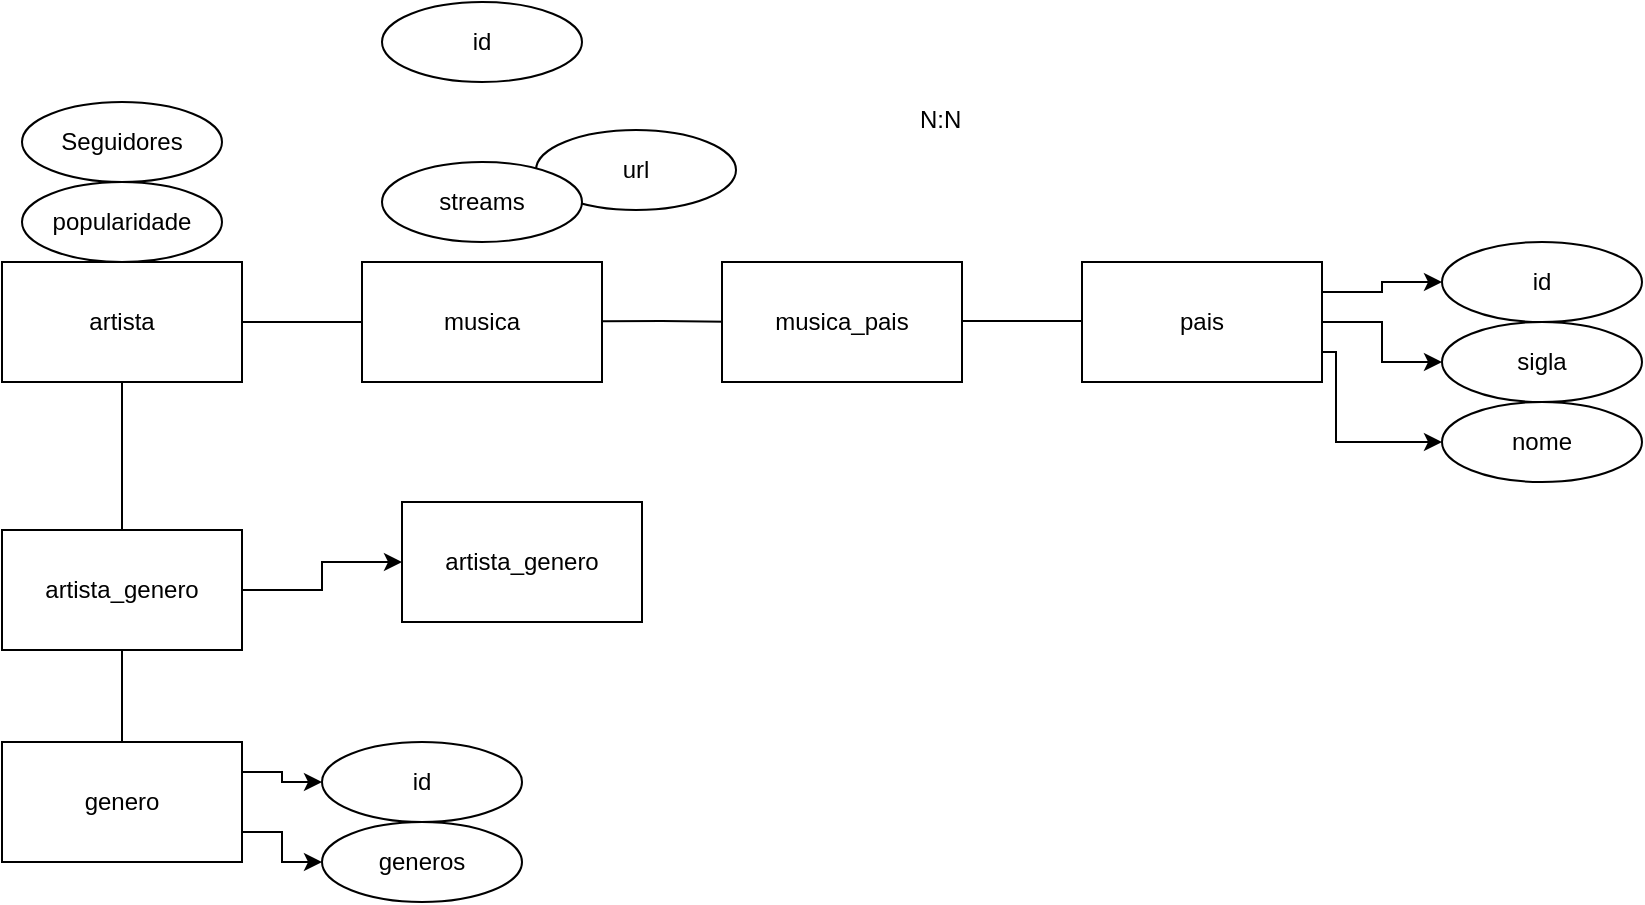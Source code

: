 <mxfile version="15.2.7" type="device"><diagram id="WVTUj1ju_fFfMvCJtNNu" name="Página-1"><mxGraphModel dx="1092" dy="494" grid="1" gridSize="10" guides="1" tooltips="1" connect="1" arrows="1" fold="1" page="1" pageScale="1" pageWidth="827" pageHeight="1169" math="0" shadow="0"><root><mxCell id="0"/><mxCell id="1" parent="0"/><mxCell id="uznIA-pcz1J96zIk5X8l-1" value="artista" style="rounded=0;whiteSpace=wrap;html=1;" parent="1" vertex="1"><mxGeometry x="7" y="200" width="120" height="60" as="geometry"/></mxCell><mxCell id="uznIA-pcz1J96zIk5X8l-46" value="" style="edgeStyle=orthogonalEdgeStyle;rounded=0;orthogonalLoop=1;jettySize=auto;html=1;" parent="1" source="uznIA-pcz1J96zIk5X8l-2" target="uznIA-pcz1J96zIk5X8l-44" edge="1"><mxGeometry relative="1" as="geometry"/></mxCell><mxCell id="uznIA-pcz1J96zIk5X8l-48" style="edgeStyle=orthogonalEdgeStyle;rounded=0;orthogonalLoop=1;jettySize=auto;html=1;exitX=1;exitY=0.75;exitDx=0;exitDy=0;entryX=0;entryY=0.5;entryDx=0;entryDy=0;" parent="1" source="uznIA-pcz1J96zIk5X8l-2" target="uznIA-pcz1J96zIk5X8l-45" edge="1"><mxGeometry relative="1" as="geometry"><Array as="points"><mxPoint x="674" y="245"/><mxPoint x="674" y="290"/></Array></mxGeometry></mxCell><mxCell id="uznIA-pcz1J96zIk5X8l-57" style="edgeStyle=orthogonalEdgeStyle;rounded=0;orthogonalLoop=1;jettySize=auto;html=1;exitX=1;exitY=0.25;exitDx=0;exitDy=0;entryX=0;entryY=0.5;entryDx=0;entryDy=0;" parent="1" source="uznIA-pcz1J96zIk5X8l-2" target="uznIA-pcz1J96zIk5X8l-43" edge="1"><mxGeometry relative="1" as="geometry"><Array as="points"><mxPoint x="697" y="215"/><mxPoint x="697" y="210"/></Array></mxGeometry></mxCell><mxCell id="uznIA-pcz1J96zIk5X8l-2" value="pais" style="rounded=0;whiteSpace=wrap;html=1;" parent="1" vertex="1"><mxGeometry x="547" y="200" width="120" height="60" as="geometry"/></mxCell><mxCell id="uznIA-pcz1J96zIk5X8l-41" style="edgeStyle=orthogonalEdgeStyle;rounded=0;orthogonalLoop=1;jettySize=auto;html=1;exitX=1;exitY=0.25;exitDx=0;exitDy=0;entryX=0;entryY=0.5;entryDx=0;entryDy=0;" parent="1" source="uznIA-pcz1J96zIk5X8l-3" target="uznIA-pcz1J96zIk5X8l-40" edge="1"><mxGeometry relative="1" as="geometry"><Array as="points"><mxPoint x="147" y="455"/><mxPoint x="147" y="460"/></Array></mxGeometry></mxCell><mxCell id="uznIA-pcz1J96zIk5X8l-42" style="edgeStyle=orthogonalEdgeStyle;rounded=0;orthogonalLoop=1;jettySize=auto;html=1;exitX=1;exitY=0.75;exitDx=0;exitDy=0;entryX=0;entryY=0.5;entryDx=0;entryDy=0;" parent="1" source="uznIA-pcz1J96zIk5X8l-3" target="uznIA-pcz1J96zIk5X8l-39" edge="1"><mxGeometry relative="1" as="geometry"/></mxCell><mxCell id="uznIA-pcz1J96zIk5X8l-3" value="genero" style="rounded=0;whiteSpace=wrap;html=1;" parent="1" vertex="1"><mxGeometry x="7" y="440" width="120" height="60" as="geometry"/></mxCell><mxCell id="uznIA-pcz1J96zIk5X8l-4" value="musica" style="rounded=0;whiteSpace=wrap;html=1;" parent="1" vertex="1"><mxGeometry x="187" y="200" width="120" height="60" as="geometry"/></mxCell><mxCell id="uznIA-pcz1J96zIk5X8l-9" value="" style="endArrow=none;html=1;rounded=0;exitX=1;exitY=0.5;exitDx=0;exitDy=0;" parent="1" source="uznIA-pcz1J96zIk5X8l-1" target="uznIA-pcz1J96zIk5X8l-4" edge="1"><mxGeometry relative="1" as="geometry"><mxPoint x="147" y="240" as="sourcePoint"/><mxPoint x="307" y="229.5" as="targetPoint"/></mxGeometry></mxCell><mxCell id="uznIA-pcz1J96zIk5X8l-17" value="" style="endArrow=none;html=1;rounded=0;exitX=0.5;exitY=1;exitDx=0;exitDy=0;" parent="1" source="uznIA-pcz1J96zIk5X8l-1" target="uznIA-pcz1J96zIk5X8l-20" edge="1"><mxGeometry relative="1" as="geometry"><mxPoint x="17" y="380" as="sourcePoint"/><mxPoint x="177" y="380" as="targetPoint"/></mxGeometry></mxCell><mxCell id="uznIA-pcz1J96zIk5X8l-59" value="" style="edgeStyle=orthogonalEdgeStyle;rounded=0;orthogonalLoop=1;jettySize=auto;html=1;" parent="1" source="uznIA-pcz1J96zIk5X8l-20" target="uznIA-pcz1J96zIk5X8l-58" edge="1"><mxGeometry relative="1" as="geometry"/></mxCell><mxCell id="uznIA-pcz1J96zIk5X8l-20" value="artista_genero" style="rounded=0;whiteSpace=wrap;html=1;" parent="1" vertex="1"><mxGeometry x="7" y="334" width="120" height="60" as="geometry"/></mxCell><mxCell id="uznIA-pcz1J96zIk5X8l-21" value="" style="endArrow=none;html=1;rounded=0;exitX=0.5;exitY=1;exitDx=0;exitDy=0;" parent="1" source="uznIA-pcz1J96zIk5X8l-20" target="uznIA-pcz1J96zIk5X8l-3" edge="1"><mxGeometry relative="1" as="geometry"><mxPoint x="57" y="420" as="sourcePoint"/><mxPoint x="217" y="420" as="targetPoint"/></mxGeometry></mxCell><mxCell id="uznIA-pcz1J96zIk5X8l-31" value="" style="endArrow=none;html=1;rounded=0;" parent="1" source="uznIA-pcz1J96zIk5X8l-4" edge="1"><mxGeometry relative="1" as="geometry"><mxPoint x="307" y="229.5" as="sourcePoint"/><mxPoint x="380" y="230" as="targetPoint"/><Array as="points"><mxPoint x="337" y="229.5"/></Array></mxGeometry></mxCell><mxCell id="uznIA-pcz1J96zIk5X8l-33" value="musica_pais" style="rounded=0;whiteSpace=wrap;html=1;" parent="1" vertex="1"><mxGeometry x="367" y="200" width="120" height="60" as="geometry"/></mxCell><mxCell id="uznIA-pcz1J96zIk5X8l-36" value="" style="endArrow=none;html=1;rounded=0;exitX=1;exitY=0.5;exitDx=0;exitDy=0;" parent="1" edge="1"><mxGeometry relative="1" as="geometry"><mxPoint x="487" y="229.5" as="sourcePoint"/><mxPoint x="547" y="229.5" as="targetPoint"/><Array as="points"/></mxGeometry></mxCell><mxCell id="uznIA-pcz1J96zIk5X8l-39" value="generos" style="ellipse;whiteSpace=wrap;html=1;align=center;" parent="1" vertex="1"><mxGeometry x="167" y="480" width="100" height="40" as="geometry"/></mxCell><mxCell id="uznIA-pcz1J96zIk5X8l-40" value="id" style="ellipse;whiteSpace=wrap;html=1;align=center;" parent="1" vertex="1"><mxGeometry x="167" y="440" width="100" height="40" as="geometry"/></mxCell><mxCell id="uznIA-pcz1J96zIk5X8l-43" value="id" style="ellipse;whiteSpace=wrap;html=1;align=center;" parent="1" vertex="1"><mxGeometry x="727" y="190" width="100" height="40" as="geometry"/></mxCell><mxCell id="uznIA-pcz1J96zIk5X8l-44" value="sigla&lt;span style=&quot;color: rgba(0 , 0 , 0 , 0) ; font-family: monospace ; font-size: 0px&quot;&gt;%3CmxGraphModel%3E%3Croot%3E%3CmxCell%20id%3D%220%22%2F%3E%3CmxCell%20id%3D%221%22%20parent%3D%220%22%2F%3E%3CmxCell%20id%3D%222%22%20value%3D%22id%22%20style%3D%22ellipse%3BwhiteSpace%3Dwrap%3Bhtml%3D1%3Balign%3Dcenter%3B%22%20vertex%3D%221%22%20parent%3D%221%22%3E%3CmxGeometry%20x%3D%22200%22%20y%3D%22360%22%20width%3D%22100%22%20height%3D%2240%22%20as%3D%22geometry%22%2F%3E%3C%2FmxCell%3E%3C%2Froot%3E%3C%2FmxGraphModel%3E&lt;/span&gt;" style="ellipse;whiteSpace=wrap;html=1;align=center;" parent="1" vertex="1"><mxGeometry x="727" y="230" width="100" height="40" as="geometry"/></mxCell><mxCell id="uznIA-pcz1J96zIk5X8l-45" value="nome" style="ellipse;whiteSpace=wrap;html=1;align=center;" parent="1" vertex="1"><mxGeometry x="727" y="270" width="100" height="40" as="geometry"/></mxCell><mxCell id="uznIA-pcz1J96zIk5X8l-49" value="url" style="ellipse;whiteSpace=wrap;html=1;align=center;" parent="1" vertex="1"><mxGeometry x="274" y="134" width="100" height="40" as="geometry"/></mxCell><mxCell id="uznIA-pcz1J96zIk5X8l-50" value="id&lt;span style=&quot;color: rgba(0 , 0 , 0 , 0) ; font-family: monospace ; font-size: 0px&quot;&gt;%3CmxGraphModel%3E%3Croot%3E%3CmxCell%20id%3D%220%22%2F%3E%3CmxCell%20id%3D%221%22%20parent%3D%220%22%2F%3E%3CmxCell%20id%3D%222%22%20value%3D%22url%22%20style%3D%22ellipse%3BwhiteSpace%3Dwrap%3Bhtml%3D1%3Balign%3Dcenter%3B%22%20vertex%3D%221%22%20parent%3D%221%22%3E%3CmxGeometry%20x%3D%22380%22%20y%3D%22280%22%20width%3D%22100%22%20height%3D%2240%22%20as%3D%22geometry%22%2F%3E%3C%2FmxCell%3E%3C%2Froot%3E%3C%2FmxGraphModel%3E&lt;/span&gt;&lt;span style=&quot;color: rgba(0 , 0 , 0 , 0) ; font-family: monospace ; font-size: 0px&quot;&gt;%3CmxGraphModel%3E%3Croot%3E%3CmxCell%20id%3D%220%22%2F%3E%3CmxCell%20id%3D%221%22%20parent%3D%220%22%2F%3E%3CmxCell%20id%3D%222%22%20value%3D%22url%22%20style%3D%22ellipse%3BwhiteSpace%3Dwrap%3Bhtml%3D1%3Balign%3Dcenter%3B%22%20vertex%3D%221%22%20parent%3D%221%22%3E%3CmxGeometry%20x%3D%22380%22%20y%3D%22280%22%20width%3D%22100%22%20height%3D%2240%22%20as%3D%22geometry%22%2F%3E%3C%2FmxCell%3E%3C%2Froot%3E%3C%2FmxGraphModel%3E&lt;/span&gt;" style="ellipse;whiteSpace=wrap;html=1;align=center;" parent="1" vertex="1"><mxGeometry x="197" y="70" width="100" height="40" as="geometry"/></mxCell><mxCell id="uznIA-pcz1J96zIk5X8l-51" value="popularidade" style="ellipse;whiteSpace=wrap;html=1;align=center;" parent="1" vertex="1"><mxGeometry x="17" y="160" width="100" height="40" as="geometry"/></mxCell><mxCell id="uznIA-pcz1J96zIk5X8l-52" value="Seguidores" style="ellipse;whiteSpace=wrap;html=1;align=center;" parent="1" vertex="1"><mxGeometry x="17" y="120" width="100" height="40" as="geometry"/></mxCell><mxCell id="uznIA-pcz1J96zIk5X8l-54" value="streams&lt;br&gt;" style="ellipse;whiteSpace=wrap;html=1;align=center;" parent="1" vertex="1"><mxGeometry x="197" y="150" width="100" height="40" as="geometry"/></mxCell><mxCell id="uznIA-pcz1J96zIk5X8l-56" value="N:N" style="text;strokeColor=none;fillColor=none;spacingLeft=4;spacingRight=4;overflow=hidden;rotatable=0;points=[[0,0.5],[1,0.5]];portConstraint=eastwest;fontSize=12;" parent="1" vertex="1"><mxGeometry x="460" y="115" width="40" height="30" as="geometry"/></mxCell><mxCell id="uznIA-pcz1J96zIk5X8l-58" value="artista_genero" style="rounded=0;whiteSpace=wrap;html=1;" parent="1" vertex="1"><mxGeometry x="207" y="320" width="120" height="60" as="geometry"/></mxCell></root></mxGraphModel></diagram></mxfile>